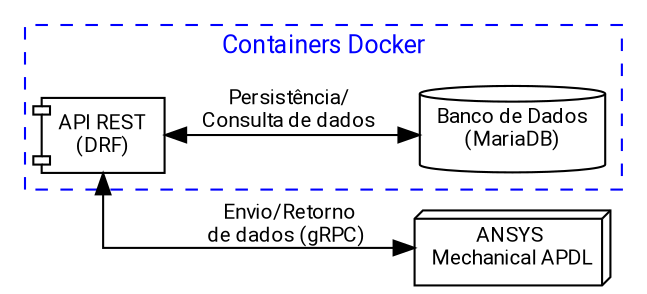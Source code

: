 digraph architecture {
    rankdir=LR; // Layout da esquerda para a direita
    fontsize=10;
    splines=ortho; // Linhas perpendiculares
    node [shape=box, fontname="Roboto", fontsize=10];
    edge [fontname="Roboto", fontsize=10];

    // Cluster do Docker
    subgraph cluster_docker {
        label="Containers Docker";
		fontname="Roboto";
        fontsize=12;
        style=dashed;
        color=blue; // Cor do contorno
        fontcolor=blue; // Cor do título

        api [label="API REST\n(DRF)", shape=component];
        database [label="Banco de Dados\n(MariaDB)", shape=cylinder];
    }

    // Instância do ANSYS
    ansys [label="ANSYS \nMechanical APDL", shape=box3d];

    // Conexões
    api -> database [label="Persistência/\nConsulta de dados", labeldistance=0, labelangle=-45, arrowhead="normal", dir=both];
    api -> ansys [label="Envio/Retorno\nde dados (gRPC) ", labeldistance=0, labelangle=0, arrowhead="normal", dir=both];
}
